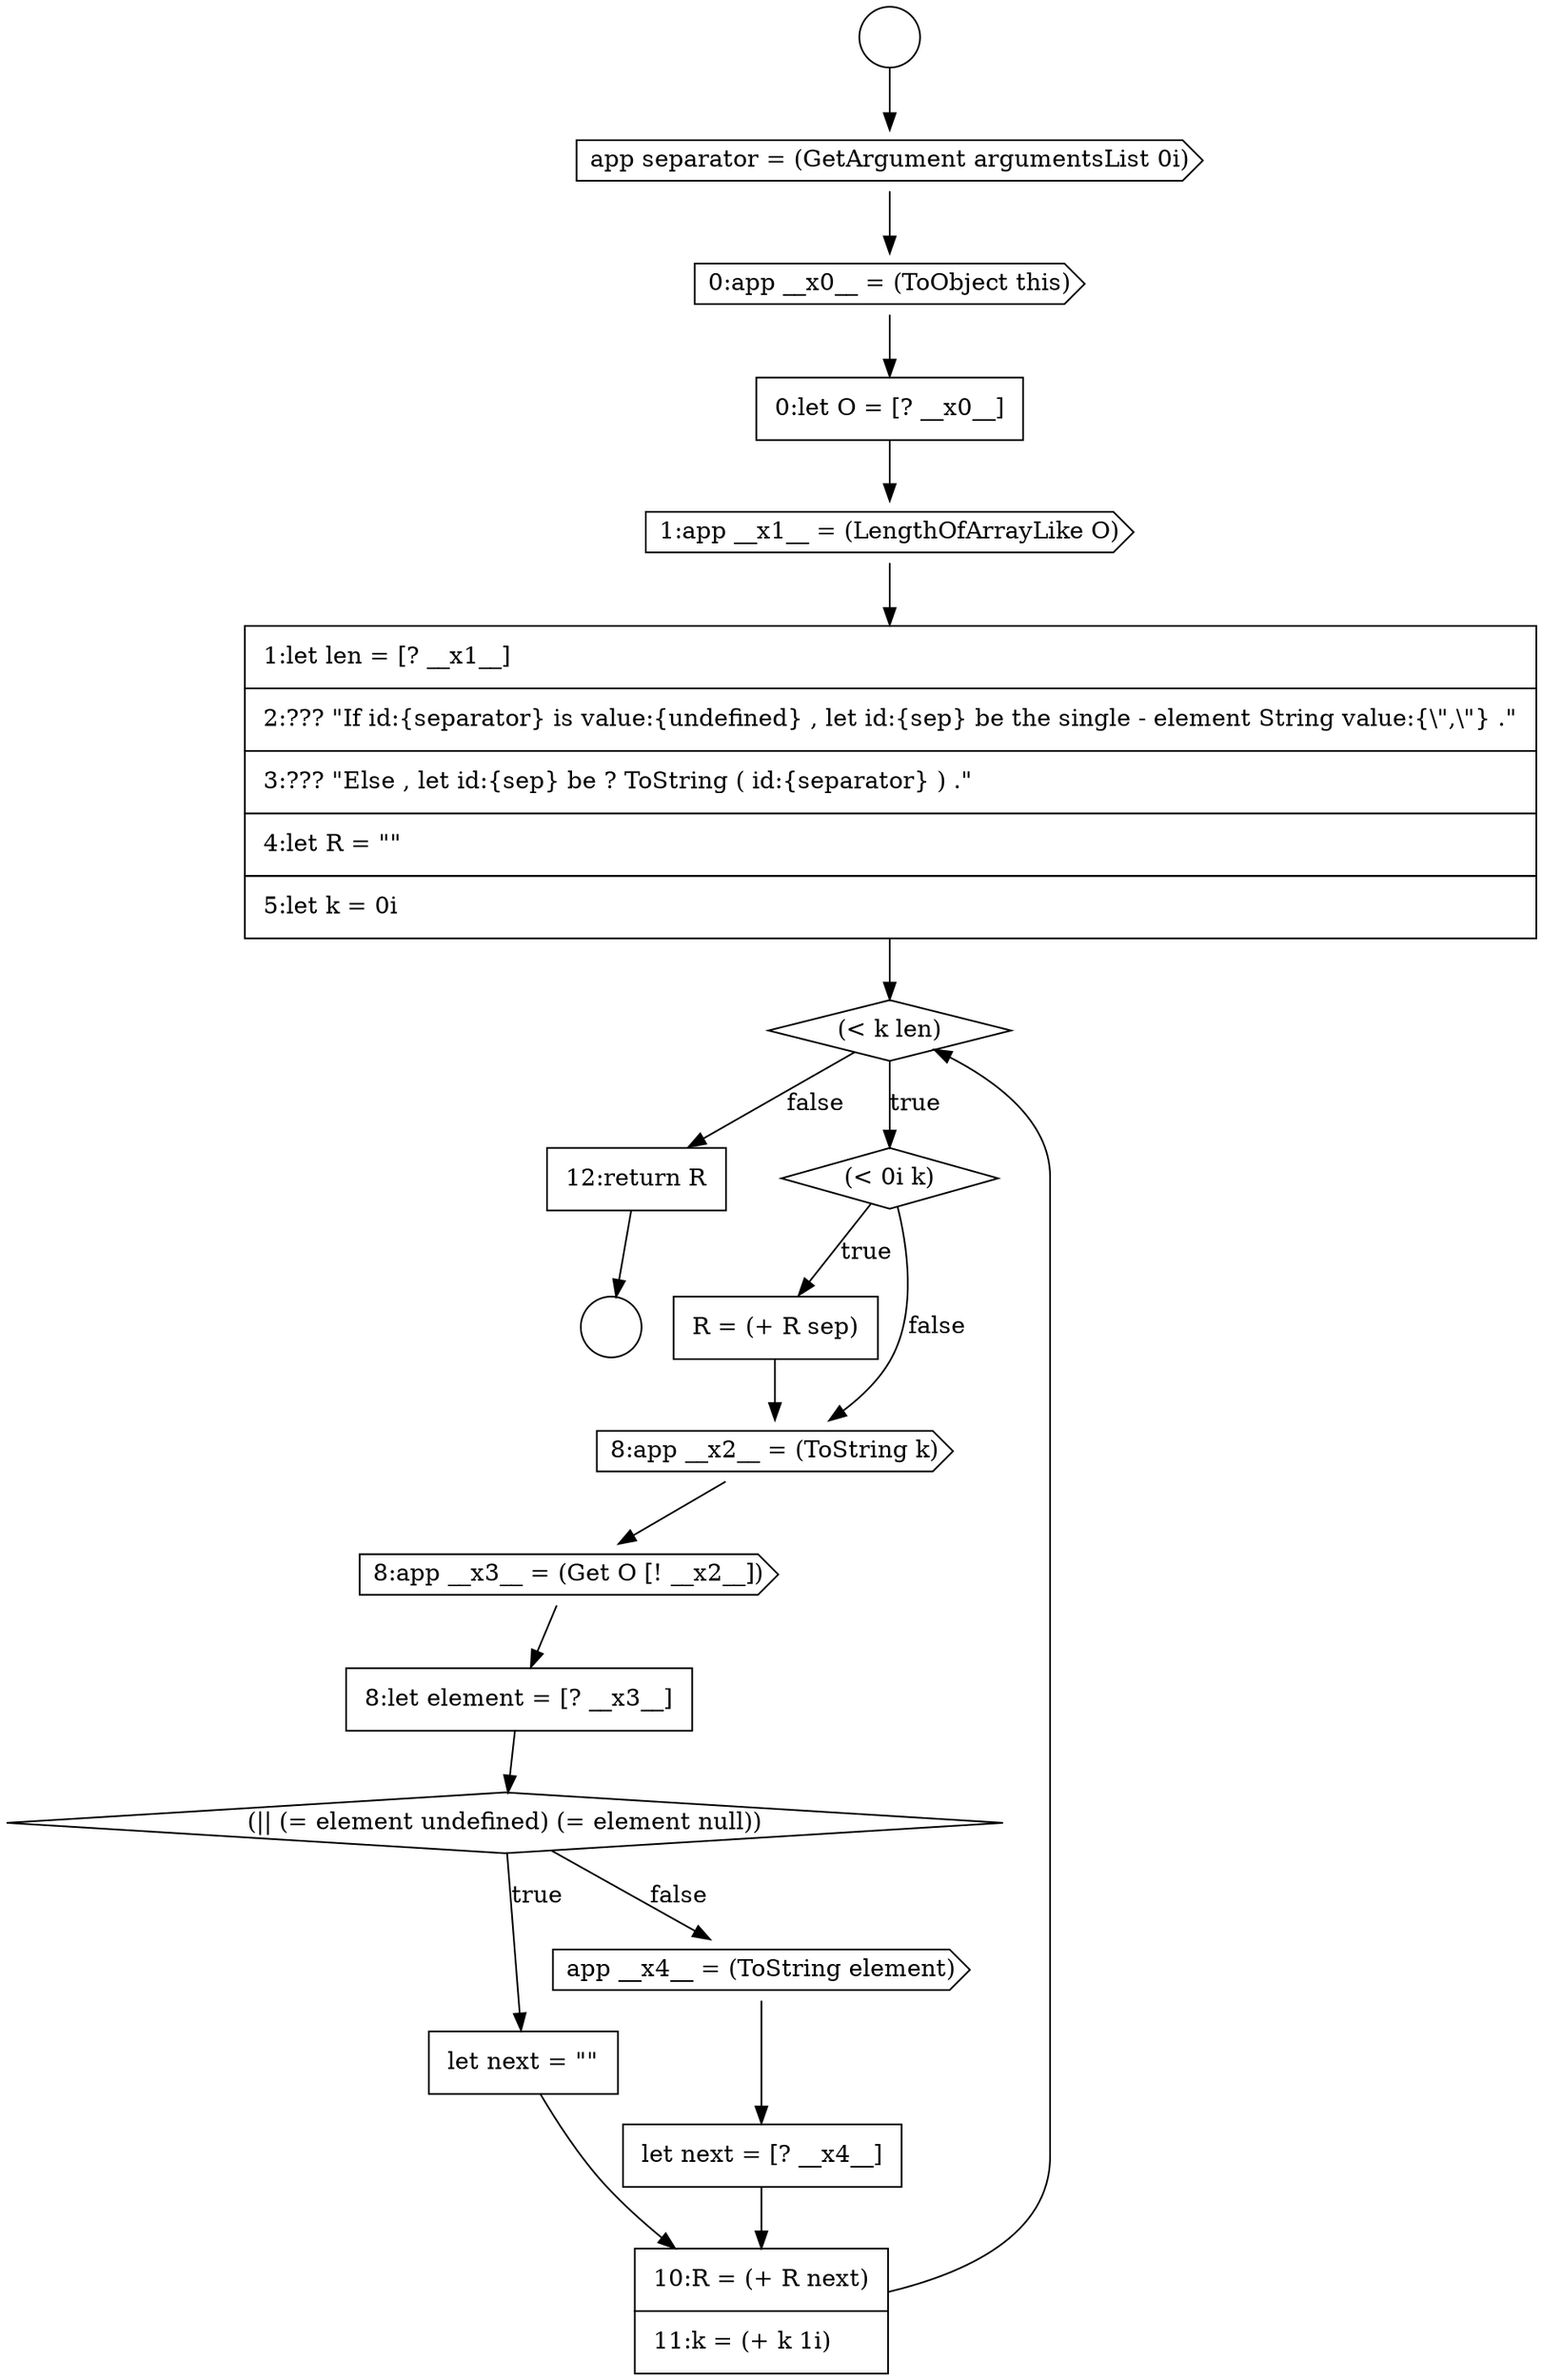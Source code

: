 digraph {
  node16137 [shape=cds, label=<<font color="black">1:app __x1__ = (LengthOfArrayLike O)</font>> color="black" fillcolor="white" style=filled]
  node16135 [shape=cds, label=<<font color="black">0:app __x0__ = (ToObject this)</font>> color="black" fillcolor="white" style=filled]
  node16150 [shape=none, margin=0, label=<<font color="black">
    <table border="0" cellborder="1" cellspacing="0" cellpadding="10">
      <tr><td align="left">12:return R</td></tr>
    </table>
  </font>> color="black" fillcolor="white" style=filled]
  node16146 [shape=none, margin=0, label=<<font color="black">
    <table border="0" cellborder="1" cellspacing="0" cellpadding="10">
      <tr><td align="left">let next = &quot;&quot;</td></tr>
    </table>
  </font>> color="black" fillcolor="white" style=filled]
  node16141 [shape=none, margin=0, label=<<font color="black">
    <table border="0" cellborder="1" cellspacing="0" cellpadding="10">
      <tr><td align="left">R = (+ R sep)</td></tr>
    </table>
  </font>> color="black" fillcolor="white" style=filled]
  node16136 [shape=none, margin=0, label=<<font color="black">
    <table border="0" cellborder="1" cellspacing="0" cellpadding="10">
      <tr><td align="left">0:let O = [? __x0__]</td></tr>
    </table>
  </font>> color="black" fillcolor="white" style=filled]
  node16140 [shape=diamond, label=<<font color="black">(&lt; 0i k)</font>> color="black" fillcolor="white" style=filled]
  node16144 [shape=none, margin=0, label=<<font color="black">
    <table border="0" cellborder="1" cellspacing="0" cellpadding="10">
      <tr><td align="left">8:let element = [? __x3__]</td></tr>
    </table>
  </font>> color="black" fillcolor="white" style=filled]
  node16147 [shape=cds, label=<<font color="black">app __x4__ = (ToString element)</font>> color="black" fillcolor="white" style=filled]
  node16132 [shape=circle label=" " color="black" fillcolor="white" style=filled]
  node16133 [shape=circle label=" " color="black" fillcolor="white" style=filled]
  node16139 [shape=diamond, label=<<font color="black">(&lt; k len)</font>> color="black" fillcolor="white" style=filled]
  node16138 [shape=none, margin=0, label=<<font color="black">
    <table border="0" cellborder="1" cellspacing="0" cellpadding="10">
      <tr><td align="left">1:let len = [? __x1__]</td></tr>
      <tr><td align="left">2:??? &quot;If id:{separator} is value:{undefined} , let id:{sep} be the single - element String value:{\&quot;,\&quot;} .&quot;</td></tr>
      <tr><td align="left">3:??? &quot;Else , let id:{sep} be ? ToString ( id:{separator} ) .&quot;</td></tr>
      <tr><td align="left">4:let R = &quot;&quot;</td></tr>
      <tr><td align="left">5:let k = 0i</td></tr>
    </table>
  </font>> color="black" fillcolor="white" style=filled]
  node16134 [shape=cds, label=<<font color="black">app separator = (GetArgument argumentsList 0i)</font>> color="black" fillcolor="white" style=filled]
  node16149 [shape=none, margin=0, label=<<font color="black">
    <table border="0" cellborder="1" cellspacing="0" cellpadding="10">
      <tr><td align="left">10:R = (+ R next)</td></tr>
      <tr><td align="left">11:k = (+ k 1i)</td></tr>
    </table>
  </font>> color="black" fillcolor="white" style=filled]
  node16145 [shape=diamond, label=<<font color="black">(|| (= element undefined) (= element null))</font>> color="black" fillcolor="white" style=filled]
  node16142 [shape=cds, label=<<font color="black">8:app __x2__ = (ToString k)</font>> color="black" fillcolor="white" style=filled]
  node16143 [shape=cds, label=<<font color="black">8:app __x3__ = (Get O [! __x2__])</font>> color="black" fillcolor="white" style=filled]
  node16148 [shape=none, margin=0, label=<<font color="black">
    <table border="0" cellborder="1" cellspacing="0" cellpadding="10">
      <tr><td align="left">let next = [? __x4__]</td></tr>
    </table>
  </font>> color="black" fillcolor="white" style=filled]
  node16132 -> node16134 [ color="black"]
  node16139 -> node16140 [label=<<font color="black">true</font>> color="black"]
  node16139 -> node16150 [label=<<font color="black">false</font>> color="black"]
  node16137 -> node16138 [ color="black"]
  node16144 -> node16145 [ color="black"]
  node16145 -> node16146 [label=<<font color="black">true</font>> color="black"]
  node16145 -> node16147 [label=<<font color="black">false</font>> color="black"]
  node16150 -> node16133 [ color="black"]
  node16138 -> node16139 [ color="black"]
  node16135 -> node16136 [ color="black"]
  node16136 -> node16137 [ color="black"]
  node16140 -> node16141 [label=<<font color="black">true</font>> color="black"]
  node16140 -> node16142 [label=<<font color="black">false</font>> color="black"]
  node16142 -> node16143 [ color="black"]
  node16141 -> node16142 [ color="black"]
  node16134 -> node16135 [ color="black"]
  node16149 -> node16139 [ color="black"]
  node16147 -> node16148 [ color="black"]
  node16148 -> node16149 [ color="black"]
  node16143 -> node16144 [ color="black"]
  node16146 -> node16149 [ color="black"]
}
